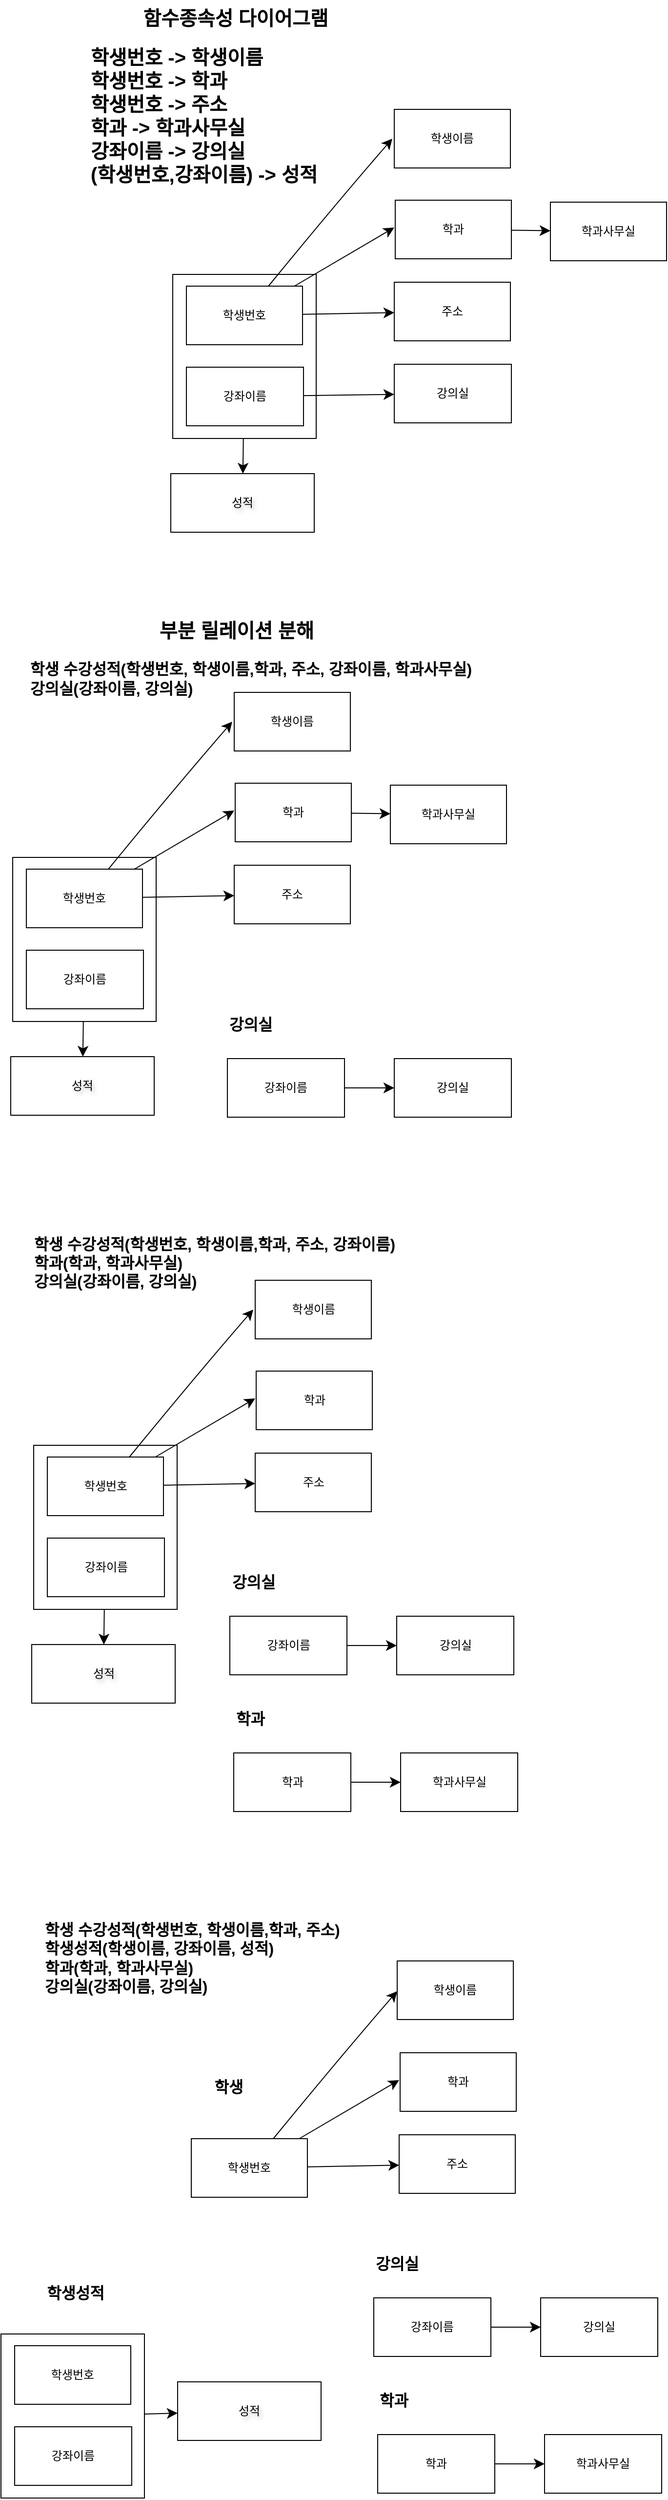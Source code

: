 <mxfile version="24.2.3" type="device">
  <diagram name="함수종속성" id="x53VsD6eBkvYvA92Hh9e">
    <mxGraphModel dx="1834" dy="1230" grid="0" gridSize="10" guides="1" tooltips="1" connect="1" arrows="1" fold="1" page="0" pageScale="1" pageWidth="827" pageHeight="1169" math="0" shadow="0">
      <root>
        <mxCell id="0" />
        <mxCell id="1" parent="0" />
        <mxCell id="JX8ajhXnU4sqlghmmxx1-1" value="&lt;b style=&quot;font-size: 20px;&quot;&gt;&lt;font style=&quot;font-size: 20px;&quot;&gt;학생번호 -&amp;gt; 학생이름&lt;/font&gt;&lt;/b&gt;&lt;div style=&quot;font-size: 20px;&quot;&gt;&lt;b&gt;&lt;font style=&quot;font-size: 20px;&quot;&gt;학생번호 -&amp;gt; 학과&lt;/font&gt;&lt;/b&gt;&lt;/div&gt;&lt;div style=&quot;font-size: 20px;&quot;&gt;&lt;b&gt;&lt;font style=&quot;font-size: 20px;&quot;&gt;학생번호 -&amp;gt; 주소&lt;/font&gt;&lt;/b&gt;&lt;/div&gt;&lt;div style=&quot;font-size: 20px;&quot;&gt;&lt;b&gt;&lt;font style=&quot;font-size: 20px;&quot;&gt;학과 -&amp;gt; 학과사무실&lt;/font&gt;&lt;/b&gt;&lt;/div&gt;&lt;div style=&quot;font-size: 20px;&quot;&gt;&lt;b&gt;&lt;font style=&quot;font-size: 20px;&quot;&gt;강좌이름 -&amp;gt; 강의실&lt;/font&gt;&lt;/b&gt;&lt;/div&gt;&lt;div style=&quot;font-size: 20px;&quot;&gt;&lt;b&gt;&lt;font style=&quot;font-size: 20px;&quot;&gt;(학생번호,강좌이름) -&amp;gt; 성적&lt;/font&gt;&lt;/b&gt;&lt;/div&gt;&lt;div style=&quot;font-size: 20px;&quot;&gt;&lt;b&gt;&lt;font style=&quot;font-size: 20px;&quot;&gt;&lt;br&gt;&lt;/font&gt;&lt;/b&gt;&lt;/div&gt;" style="text;html=1;align=left;verticalAlign=middle;resizable=0;points=[];autosize=1;strokeColor=none;fillColor=none;fontSize=16;" vertex="1" parent="1">
          <mxGeometry x="-68" y="-294" width="266" height="180" as="geometry" />
        </mxCell>
        <mxCell id="JX8ajhXnU4sqlghmmxx1-2" value="함수종속성 다이어그램" style="text;html=1;align=center;verticalAlign=middle;resizable=0;points=[];autosize=1;strokeColor=none;fillColor=none;fontSize=20;fontStyle=1" vertex="1" parent="1">
          <mxGeometry x="-30" y="-334" width="224" height="36" as="geometry" />
        </mxCell>
        <mxCell id="JX8ajhXnU4sqlghmmxx1-21" value="" style="group" vertex="1" connectable="0" parent="1">
          <mxGeometry x="16" y="-222" width="508" height="433" as="geometry" />
        </mxCell>
        <mxCell id="JX8ajhXnU4sqlghmmxx1-19" value="" style="edgeStyle=none;curved=1;rounded=0;orthogonalLoop=1;jettySize=auto;html=1;fontSize=12;startSize=8;endSize=8;" edge="1" parent="JX8ajhXnU4sqlghmmxx1-21" source="JX8ajhXnU4sqlghmmxx1-15" target="JX8ajhXnU4sqlghmmxx1-18">
          <mxGeometry relative="1" as="geometry" />
        </mxCell>
        <mxCell id="JX8ajhXnU4sqlghmmxx1-15" value="" style="rounded=0;whiteSpace=wrap;html=1;textShadow=1;" vertex="1" parent="JX8ajhXnU4sqlghmmxx1-21">
          <mxGeometry x="2" y="169" width="147" height="168" as="geometry" />
        </mxCell>
        <mxCell id="JX8ajhXnU4sqlghmmxx1-6" value="" style="edgeStyle=none;curved=1;rounded=0;orthogonalLoop=1;jettySize=auto;html=1;fontSize=12;startSize=8;endSize=8;" edge="1" parent="JX8ajhXnU4sqlghmmxx1-21" source="JX8ajhXnU4sqlghmmxx1-3">
          <mxGeometry relative="1" as="geometry">
            <mxPoint x="227" y="30" as="targetPoint" />
            <Array as="points">
              <mxPoint x="168" y="98" />
            </Array>
          </mxGeometry>
        </mxCell>
        <mxCell id="JX8ajhXnU4sqlghmmxx1-8" value="" style="edgeStyle=none;curved=1;rounded=0;orthogonalLoop=1;jettySize=auto;html=1;fontSize=12;startSize=8;endSize=8;" edge="1" parent="JX8ajhXnU4sqlghmmxx1-21" source="JX8ajhXnU4sqlghmmxx1-3">
          <mxGeometry relative="1" as="geometry">
            <mxPoint x="229" y="121" as="targetPoint" />
          </mxGeometry>
        </mxCell>
        <mxCell id="JX8ajhXnU4sqlghmmxx1-10" value="" style="edgeStyle=none;curved=1;rounded=0;orthogonalLoop=1;jettySize=auto;html=1;fontSize=12;startSize=8;endSize=8;" edge="1" parent="JX8ajhXnU4sqlghmmxx1-21" source="JX8ajhXnU4sqlghmmxx1-3" target="JX8ajhXnU4sqlghmmxx1-9">
          <mxGeometry relative="1" as="geometry" />
        </mxCell>
        <mxCell id="JX8ajhXnU4sqlghmmxx1-3" value="학생번호" style="rounded=0;whiteSpace=wrap;html=1;" vertex="1" parent="JX8ajhXnU4sqlghmmxx1-21">
          <mxGeometry x="16" y="181" width="119" height="60" as="geometry" />
        </mxCell>
        <mxCell id="JX8ajhXnU4sqlghmmxx1-12" value="" style="edgeStyle=none;curved=1;rounded=0;orthogonalLoop=1;jettySize=auto;html=1;fontSize=12;startSize=8;endSize=8;" edge="1" parent="JX8ajhXnU4sqlghmmxx1-21" source="JX8ajhXnU4sqlghmmxx1-4" target="JX8ajhXnU4sqlghmmxx1-11">
          <mxGeometry relative="1" as="geometry" />
        </mxCell>
        <mxCell id="JX8ajhXnU4sqlghmmxx1-4" value="강좌이름" style="rounded=0;whiteSpace=wrap;html=1;" vertex="1" parent="JX8ajhXnU4sqlghmmxx1-21">
          <mxGeometry x="16" y="264" width="120" height="60" as="geometry" />
        </mxCell>
        <mxCell id="JX8ajhXnU4sqlghmmxx1-5" value="학생이름" style="rounded=0;whiteSpace=wrap;html=1;" vertex="1" parent="JX8ajhXnU4sqlghmmxx1-21">
          <mxGeometry x="229" width="119" height="60" as="geometry" />
        </mxCell>
        <mxCell id="JX8ajhXnU4sqlghmmxx1-14" value="" style="edgeStyle=none;curved=1;rounded=0;orthogonalLoop=1;jettySize=auto;html=1;fontSize=12;startSize=8;endSize=8;" edge="1" parent="JX8ajhXnU4sqlghmmxx1-21" source="JX8ajhXnU4sqlghmmxx1-7" target="JX8ajhXnU4sqlghmmxx1-13">
          <mxGeometry relative="1" as="geometry" />
        </mxCell>
        <mxCell id="JX8ajhXnU4sqlghmmxx1-7" value="학과" style="rounded=0;whiteSpace=wrap;html=1;" vertex="1" parent="JX8ajhXnU4sqlghmmxx1-21">
          <mxGeometry x="230" y="93" width="119" height="60" as="geometry" />
        </mxCell>
        <mxCell id="JX8ajhXnU4sqlghmmxx1-9" value="주소" style="rounded=0;whiteSpace=wrap;html=1;" vertex="1" parent="JX8ajhXnU4sqlghmmxx1-21">
          <mxGeometry x="229" y="177" width="119" height="60" as="geometry" />
        </mxCell>
        <mxCell id="JX8ajhXnU4sqlghmmxx1-11" value="강의실" style="rounded=0;whiteSpace=wrap;html=1;" vertex="1" parent="JX8ajhXnU4sqlghmmxx1-21">
          <mxGeometry x="229" y="261" width="120" height="60" as="geometry" />
        </mxCell>
        <mxCell id="JX8ajhXnU4sqlghmmxx1-13" value="학과사무실" style="rounded=0;whiteSpace=wrap;html=1;" vertex="1" parent="JX8ajhXnU4sqlghmmxx1-21">
          <mxGeometry x="389" y="95" width="119" height="60" as="geometry" />
        </mxCell>
        <mxCell id="JX8ajhXnU4sqlghmmxx1-18" value="성적" style="rounded=0;whiteSpace=wrap;html=1;textShadow=1;" vertex="1" parent="JX8ajhXnU4sqlghmmxx1-21">
          <mxGeometry y="373" width="147" height="60" as="geometry" />
        </mxCell>
        <mxCell id="JX8ajhXnU4sqlghmmxx1-44" value="학생 수강성적(학생번호, 학생이름,학과, 주소, 강좌이름)&lt;div&gt;학과(학과, 학과사무실)&lt;br&gt;&lt;div&gt;강의실(강좌이름, 강의실)&lt;/div&gt;&lt;/div&gt;" style="text;html=1;align=left;verticalAlign=middle;resizable=0;points=[];autosize=1;strokeColor=none;fillColor=none;fontSize=16;fontStyle=1" vertex="1" parent="1">
          <mxGeometry x="-126.5" y="924" width="416" height="70" as="geometry" />
        </mxCell>
        <mxCell id="JX8ajhXnU4sqlghmmxx1-45" value="" style="group" vertex="1" connectable="0" parent="1">
          <mxGeometry x="-148" y="375" width="513" height="435" as="geometry" />
        </mxCell>
        <mxCell id="JX8ajhXnU4sqlghmmxx1-23" value="" style="edgeStyle=none;curved=1;rounded=0;orthogonalLoop=1;jettySize=auto;html=1;fontSize=12;startSize=8;endSize=8;" edge="1" parent="JX8ajhXnU4sqlghmmxx1-45" source="JX8ajhXnU4sqlghmmxx1-24" target="JX8ajhXnU4sqlghmmxx1-37">
          <mxGeometry relative="1" as="geometry" />
        </mxCell>
        <mxCell id="JX8ajhXnU4sqlghmmxx1-24" value="" style="rounded=0;whiteSpace=wrap;html=1;textShadow=1;" vertex="1" parent="JX8ajhXnU4sqlghmmxx1-45">
          <mxGeometry x="2" y="169" width="147" height="168" as="geometry" />
        </mxCell>
        <mxCell id="JX8ajhXnU4sqlghmmxx1-25" value="" style="edgeStyle=none;curved=1;rounded=0;orthogonalLoop=1;jettySize=auto;html=1;fontSize=12;startSize=8;endSize=8;" edge="1" parent="JX8ajhXnU4sqlghmmxx1-45" source="JX8ajhXnU4sqlghmmxx1-28">
          <mxGeometry relative="1" as="geometry">
            <mxPoint x="227" y="30" as="targetPoint" />
            <Array as="points">
              <mxPoint x="168" y="98" />
            </Array>
          </mxGeometry>
        </mxCell>
        <mxCell id="JX8ajhXnU4sqlghmmxx1-26" value="" style="edgeStyle=none;curved=1;rounded=0;orthogonalLoop=1;jettySize=auto;html=1;fontSize=12;startSize=8;endSize=8;" edge="1" parent="JX8ajhXnU4sqlghmmxx1-45" source="JX8ajhXnU4sqlghmmxx1-28">
          <mxGeometry relative="1" as="geometry">
            <mxPoint x="229" y="121" as="targetPoint" />
          </mxGeometry>
        </mxCell>
        <mxCell id="JX8ajhXnU4sqlghmmxx1-27" value="" style="edgeStyle=none;curved=1;rounded=0;orthogonalLoop=1;jettySize=auto;html=1;fontSize=12;startSize=8;endSize=8;" edge="1" parent="JX8ajhXnU4sqlghmmxx1-45" source="JX8ajhXnU4sqlghmmxx1-28" target="JX8ajhXnU4sqlghmmxx1-34">
          <mxGeometry relative="1" as="geometry" />
        </mxCell>
        <mxCell id="JX8ajhXnU4sqlghmmxx1-28" value="학생번호" style="rounded=0;whiteSpace=wrap;html=1;" vertex="1" parent="JX8ajhXnU4sqlghmmxx1-45">
          <mxGeometry x="16" y="181" width="119" height="60" as="geometry" />
        </mxCell>
        <mxCell id="JX8ajhXnU4sqlghmmxx1-30" value="강좌이름" style="rounded=0;whiteSpace=wrap;html=1;" vertex="1" parent="JX8ajhXnU4sqlghmmxx1-45">
          <mxGeometry x="16" y="264" width="120" height="60" as="geometry" />
        </mxCell>
        <mxCell id="JX8ajhXnU4sqlghmmxx1-31" value="학생이름" style="rounded=0;whiteSpace=wrap;html=1;" vertex="1" parent="JX8ajhXnU4sqlghmmxx1-45">
          <mxGeometry x="229" width="119" height="60" as="geometry" />
        </mxCell>
        <mxCell id="JX8ajhXnU4sqlghmmxx1-32" value="" style="edgeStyle=none;curved=1;rounded=0;orthogonalLoop=1;jettySize=auto;html=1;fontSize=12;startSize=8;endSize=8;" edge="1" parent="JX8ajhXnU4sqlghmmxx1-45" source="JX8ajhXnU4sqlghmmxx1-33" target="JX8ajhXnU4sqlghmmxx1-36">
          <mxGeometry relative="1" as="geometry" />
        </mxCell>
        <mxCell id="JX8ajhXnU4sqlghmmxx1-33" value="학과" style="rounded=0;whiteSpace=wrap;html=1;" vertex="1" parent="JX8ajhXnU4sqlghmmxx1-45">
          <mxGeometry x="230" y="93" width="119" height="60" as="geometry" />
        </mxCell>
        <mxCell id="JX8ajhXnU4sqlghmmxx1-34" value="주소" style="rounded=0;whiteSpace=wrap;html=1;" vertex="1" parent="JX8ajhXnU4sqlghmmxx1-45">
          <mxGeometry x="229" y="177" width="119" height="60" as="geometry" />
        </mxCell>
        <mxCell id="JX8ajhXnU4sqlghmmxx1-36" value="학과사무실" style="rounded=0;whiteSpace=wrap;html=1;" vertex="1" parent="JX8ajhXnU4sqlghmmxx1-45">
          <mxGeometry x="389" y="95" width="119" height="60" as="geometry" />
        </mxCell>
        <mxCell id="JX8ajhXnU4sqlghmmxx1-37" value="성적" style="rounded=0;whiteSpace=wrap;html=1;textShadow=1;" vertex="1" parent="JX8ajhXnU4sqlghmmxx1-45">
          <mxGeometry y="373" width="147" height="60" as="geometry" />
        </mxCell>
        <mxCell id="JX8ajhXnU4sqlghmmxx1-40" value="강의실" style="rounded=0;whiteSpace=wrap;html=1;" vertex="1" parent="JX8ajhXnU4sqlghmmxx1-45">
          <mxGeometry x="393" y="375" width="120" height="60" as="geometry" />
        </mxCell>
        <mxCell id="JX8ajhXnU4sqlghmmxx1-42" value="" style="edgeStyle=none;curved=1;rounded=0;orthogonalLoop=1;jettySize=auto;html=1;fontSize=12;startSize=8;endSize=8;" edge="1" parent="JX8ajhXnU4sqlghmmxx1-45" source="JX8ajhXnU4sqlghmmxx1-41" target="JX8ajhXnU4sqlghmmxx1-40">
          <mxGeometry relative="1" as="geometry" />
        </mxCell>
        <mxCell id="JX8ajhXnU4sqlghmmxx1-41" value="강좌이름" style="rounded=0;whiteSpace=wrap;html=1;" vertex="1" parent="JX8ajhXnU4sqlghmmxx1-45">
          <mxGeometry x="222" y="375" width="120" height="60" as="geometry" />
        </mxCell>
        <mxCell id="JX8ajhXnU4sqlghmmxx1-43" value="강의실" style="text;html=1;align=left;verticalAlign=middle;resizable=0;points=[];autosize=1;strokeColor=none;fillColor=none;fontSize=16;fontStyle=1" vertex="1" parent="JX8ajhXnU4sqlghmmxx1-45">
          <mxGeometry x="222" y="324" width="66" height="31" as="geometry" />
        </mxCell>
        <mxCell id="JX8ajhXnU4sqlghmmxx1-69" value="" style="group" vertex="1" connectable="0" parent="1">
          <mxGeometry x="-126.5" y="977" width="498" height="544" as="geometry" />
        </mxCell>
        <mxCell id="JX8ajhXnU4sqlghmmxx1-48" value="" style="edgeStyle=none;curved=1;rounded=0;orthogonalLoop=1;jettySize=auto;html=1;fontSize=12;startSize=8;endSize=8;" edge="1" parent="JX8ajhXnU4sqlghmmxx1-69" source="JX8ajhXnU4sqlghmmxx1-49" target="JX8ajhXnU4sqlghmmxx1-60">
          <mxGeometry relative="1" as="geometry" />
        </mxCell>
        <mxCell id="JX8ajhXnU4sqlghmmxx1-49" value="" style="rounded=0;whiteSpace=wrap;html=1;textShadow=1;container=0;" vertex="1" parent="JX8ajhXnU4sqlghmmxx1-69">
          <mxGeometry x="2" y="169" width="147" height="168" as="geometry" />
        </mxCell>
        <mxCell id="JX8ajhXnU4sqlghmmxx1-50" value="" style="edgeStyle=none;curved=1;rounded=0;orthogonalLoop=1;jettySize=auto;html=1;fontSize=12;startSize=8;endSize=8;" edge="1" parent="JX8ajhXnU4sqlghmmxx1-69" source="JX8ajhXnU4sqlghmmxx1-53">
          <mxGeometry relative="1" as="geometry">
            <mxPoint x="227" y="30" as="targetPoint" />
            <Array as="points">
              <mxPoint x="168" y="98" />
            </Array>
          </mxGeometry>
        </mxCell>
        <mxCell id="JX8ajhXnU4sqlghmmxx1-51" value="" style="edgeStyle=none;curved=1;rounded=0;orthogonalLoop=1;jettySize=auto;html=1;fontSize=12;startSize=8;endSize=8;" edge="1" parent="JX8ajhXnU4sqlghmmxx1-69" source="JX8ajhXnU4sqlghmmxx1-53">
          <mxGeometry relative="1" as="geometry">
            <mxPoint x="229" y="121" as="targetPoint" />
          </mxGeometry>
        </mxCell>
        <mxCell id="JX8ajhXnU4sqlghmmxx1-52" value="" style="edgeStyle=none;curved=1;rounded=0;orthogonalLoop=1;jettySize=auto;html=1;fontSize=12;startSize=8;endSize=8;" edge="1" parent="JX8ajhXnU4sqlghmmxx1-69" source="JX8ajhXnU4sqlghmmxx1-53" target="JX8ajhXnU4sqlghmmxx1-58">
          <mxGeometry relative="1" as="geometry" />
        </mxCell>
        <mxCell id="JX8ajhXnU4sqlghmmxx1-53" value="학생번호" style="rounded=0;whiteSpace=wrap;html=1;container=0;" vertex="1" parent="JX8ajhXnU4sqlghmmxx1-69">
          <mxGeometry x="16" y="181" width="119" height="60" as="geometry" />
        </mxCell>
        <mxCell id="JX8ajhXnU4sqlghmmxx1-54" value="강좌이름" style="rounded=0;whiteSpace=wrap;html=1;container=0;" vertex="1" parent="JX8ajhXnU4sqlghmmxx1-69">
          <mxGeometry x="16" y="264" width="120" height="60" as="geometry" />
        </mxCell>
        <mxCell id="JX8ajhXnU4sqlghmmxx1-55" value="학생이름" style="rounded=0;whiteSpace=wrap;html=1;container=0;" vertex="1" parent="JX8ajhXnU4sqlghmmxx1-69">
          <mxGeometry x="229" width="119" height="60" as="geometry" />
        </mxCell>
        <mxCell id="JX8ajhXnU4sqlghmmxx1-57" value="학과" style="rounded=0;whiteSpace=wrap;html=1;container=0;" vertex="1" parent="JX8ajhXnU4sqlghmmxx1-69">
          <mxGeometry x="230" y="93" width="119" height="60" as="geometry" />
        </mxCell>
        <mxCell id="JX8ajhXnU4sqlghmmxx1-58" value="주소" style="rounded=0;whiteSpace=wrap;html=1;container=0;" vertex="1" parent="JX8ajhXnU4sqlghmmxx1-69">
          <mxGeometry x="229" y="177" width="119" height="60" as="geometry" />
        </mxCell>
        <mxCell id="JX8ajhXnU4sqlghmmxx1-60" value="성적" style="rounded=0;whiteSpace=wrap;html=1;textShadow=1;container=0;" vertex="1" parent="JX8ajhXnU4sqlghmmxx1-69">
          <mxGeometry y="373" width="147" height="60" as="geometry" />
        </mxCell>
        <mxCell id="JX8ajhXnU4sqlghmmxx1-61" value="학과사무실" style="rounded=0;whiteSpace=wrap;html=1;container=0;" vertex="1" parent="JX8ajhXnU4sqlghmmxx1-69">
          <mxGeometry x="378" y="484" width="120" height="60" as="geometry" />
        </mxCell>
        <mxCell id="JX8ajhXnU4sqlghmmxx1-62" value="" style="edgeStyle=none;curved=1;rounded=0;orthogonalLoop=1;jettySize=auto;html=1;fontSize=12;startSize=8;endSize=8;" edge="1" parent="JX8ajhXnU4sqlghmmxx1-69" source="JX8ajhXnU4sqlghmmxx1-63" target="JX8ajhXnU4sqlghmmxx1-61">
          <mxGeometry relative="1" as="geometry" />
        </mxCell>
        <mxCell id="JX8ajhXnU4sqlghmmxx1-63" value="학과" style="rounded=0;whiteSpace=wrap;html=1;container=0;" vertex="1" parent="JX8ajhXnU4sqlghmmxx1-69">
          <mxGeometry x="207" y="484" width="120" height="60" as="geometry" />
        </mxCell>
        <mxCell id="JX8ajhXnU4sqlghmmxx1-64" value="학과" style="text;html=1;align=left;verticalAlign=middle;resizable=0;points=[];autosize=1;strokeColor=none;fillColor=none;fontSize=16;fontStyle=1;container=0;" vertex="1" parent="JX8ajhXnU4sqlghmmxx1-69">
          <mxGeometry x="207" y="433" width="50" height="31" as="geometry" />
        </mxCell>
        <mxCell id="JX8ajhXnU4sqlghmmxx1-65" value="강의실" style="rounded=0;whiteSpace=wrap;html=1;container=0;" vertex="1" parent="JX8ajhXnU4sqlghmmxx1-69">
          <mxGeometry x="374" y="344" width="120" height="60" as="geometry" />
        </mxCell>
        <mxCell id="JX8ajhXnU4sqlghmmxx1-66" value="" style="edgeStyle=none;curved=1;rounded=0;orthogonalLoop=1;jettySize=auto;html=1;fontSize=12;startSize=8;endSize=8;" edge="1" parent="JX8ajhXnU4sqlghmmxx1-69" source="JX8ajhXnU4sqlghmmxx1-67" target="JX8ajhXnU4sqlghmmxx1-65">
          <mxGeometry relative="1" as="geometry" />
        </mxCell>
        <mxCell id="JX8ajhXnU4sqlghmmxx1-67" value="강좌이름" style="rounded=0;whiteSpace=wrap;html=1;container=0;" vertex="1" parent="JX8ajhXnU4sqlghmmxx1-69">
          <mxGeometry x="203" y="344" width="120" height="60" as="geometry" />
        </mxCell>
        <mxCell id="JX8ajhXnU4sqlghmmxx1-68" value="강의실" style="text;html=1;align=left;verticalAlign=middle;resizable=0;points=[];autosize=1;strokeColor=none;fillColor=none;fontSize=16;fontStyle=1;container=0;" vertex="1" parent="JX8ajhXnU4sqlghmmxx1-69">
          <mxGeometry x="203" y="293" width="66" height="31" as="geometry" />
        </mxCell>
        <mxCell id="JX8ajhXnU4sqlghmmxx1-70" value="학생 수강성적(학생번호, 학생이름,학과, 주소)&lt;div&gt;학생성적(학생이름, 강좌이름, 성적)&lt;/div&gt;&lt;div&gt;학과(학과, 학과사무실)&lt;br&gt;&lt;div&gt;강의실(강좌이름, 강의실)&lt;/div&gt;&lt;/div&gt;" style="text;html=1;align=left;verticalAlign=middle;resizable=0;points=[];autosize=1;strokeColor=none;fillColor=none;fontSize=16;fontStyle=1" vertex="1" parent="1">
          <mxGeometry x="-115" y="1626" width="343" height="89" as="geometry" />
        </mxCell>
        <mxCell id="JX8ajhXnU4sqlghmmxx1-98" value="" style="group" vertex="1" connectable="0" parent="1">
          <mxGeometry x="-158" y="1674" width="677" height="551" as="geometry" />
        </mxCell>
        <mxCell id="JX8ajhXnU4sqlghmmxx1-74" value="" style="edgeStyle=none;curved=1;rounded=0;orthogonalLoop=1;jettySize=auto;html=1;fontSize=12;startSize=8;endSize=8;" edge="1" parent="JX8ajhXnU4sqlghmmxx1-98" source="JX8ajhXnU4sqlghmmxx1-77">
          <mxGeometry relative="1" as="geometry">
            <mxPoint x="406" y="31" as="targetPoint" />
            <Array as="points">
              <mxPoint x="347" y="99" />
            </Array>
          </mxGeometry>
        </mxCell>
        <mxCell id="JX8ajhXnU4sqlghmmxx1-75" value="" style="edgeStyle=none;curved=1;rounded=0;orthogonalLoop=1;jettySize=auto;html=1;fontSize=12;startSize=8;endSize=8;" edge="1" parent="JX8ajhXnU4sqlghmmxx1-98" source="JX8ajhXnU4sqlghmmxx1-77">
          <mxGeometry relative="1" as="geometry">
            <mxPoint x="408" y="122" as="targetPoint" />
          </mxGeometry>
        </mxCell>
        <mxCell id="JX8ajhXnU4sqlghmmxx1-76" value="" style="edgeStyle=none;curved=1;rounded=0;orthogonalLoop=1;jettySize=auto;html=1;fontSize=12;startSize=8;endSize=8;" edge="1" parent="JX8ajhXnU4sqlghmmxx1-98" source="JX8ajhXnU4sqlghmmxx1-77" target="JX8ajhXnU4sqlghmmxx1-81">
          <mxGeometry relative="1" as="geometry" />
        </mxCell>
        <mxCell id="JX8ajhXnU4sqlghmmxx1-77" value="학생번호" style="rounded=0;whiteSpace=wrap;html=1;container=0;" vertex="1" parent="JX8ajhXnU4sqlghmmxx1-98">
          <mxGeometry x="195" y="182" width="119" height="60" as="geometry" />
        </mxCell>
        <mxCell id="JX8ajhXnU4sqlghmmxx1-79" value="학생이름" style="rounded=0;whiteSpace=wrap;html=1;container=0;" vertex="1" parent="JX8ajhXnU4sqlghmmxx1-98">
          <mxGeometry x="406" width="119" height="60" as="geometry" />
        </mxCell>
        <mxCell id="JX8ajhXnU4sqlghmmxx1-80" value="학과" style="rounded=0;whiteSpace=wrap;html=1;container=0;" vertex="1" parent="JX8ajhXnU4sqlghmmxx1-98">
          <mxGeometry x="409" y="94" width="119" height="60" as="geometry" />
        </mxCell>
        <mxCell id="JX8ajhXnU4sqlghmmxx1-81" value="주소" style="rounded=0;whiteSpace=wrap;html=1;container=0;" vertex="1" parent="JX8ajhXnU4sqlghmmxx1-98">
          <mxGeometry x="408" y="178" width="119" height="60" as="geometry" />
        </mxCell>
        <mxCell id="JX8ajhXnU4sqlghmmxx1-82" value="성적" style="rounded=0;whiteSpace=wrap;html=1;textShadow=1;container=0;" vertex="1" parent="JX8ajhXnU4sqlghmmxx1-98">
          <mxGeometry x="181" y="431" width="147" height="60" as="geometry" />
        </mxCell>
        <mxCell id="JX8ajhXnU4sqlghmmxx1-83" value="학과사무실" style="rounded=0;whiteSpace=wrap;html=1;container=0;" vertex="1" parent="JX8ajhXnU4sqlghmmxx1-98">
          <mxGeometry x="557" y="485" width="120" height="60" as="geometry" />
        </mxCell>
        <mxCell id="JX8ajhXnU4sqlghmmxx1-84" value="" style="edgeStyle=none;curved=1;rounded=0;orthogonalLoop=1;jettySize=auto;html=1;fontSize=12;startSize=8;endSize=8;" edge="1" parent="JX8ajhXnU4sqlghmmxx1-98" source="JX8ajhXnU4sqlghmmxx1-85" target="JX8ajhXnU4sqlghmmxx1-83">
          <mxGeometry relative="1" as="geometry" />
        </mxCell>
        <mxCell id="JX8ajhXnU4sqlghmmxx1-85" value="학과" style="rounded=0;whiteSpace=wrap;html=1;container=0;" vertex="1" parent="JX8ajhXnU4sqlghmmxx1-98">
          <mxGeometry x="386" y="485" width="120" height="60" as="geometry" />
        </mxCell>
        <mxCell id="JX8ajhXnU4sqlghmmxx1-86" value="학과" style="text;html=1;align=left;verticalAlign=middle;resizable=0;points=[];autosize=1;strokeColor=none;fillColor=none;fontSize=16;fontStyle=1;container=0;" vertex="1" parent="JX8ajhXnU4sqlghmmxx1-98">
          <mxGeometry x="386" y="434" width="50" height="31" as="geometry" />
        </mxCell>
        <mxCell id="JX8ajhXnU4sqlghmmxx1-87" value="강의실" style="rounded=0;whiteSpace=wrap;html=1;container=0;" vertex="1" parent="JX8ajhXnU4sqlghmmxx1-98">
          <mxGeometry x="553" y="345" width="120" height="60" as="geometry" />
        </mxCell>
        <mxCell id="JX8ajhXnU4sqlghmmxx1-88" value="" style="edgeStyle=none;curved=1;rounded=0;orthogonalLoop=1;jettySize=auto;html=1;fontSize=12;startSize=8;endSize=8;" edge="1" parent="JX8ajhXnU4sqlghmmxx1-98" source="JX8ajhXnU4sqlghmmxx1-89" target="JX8ajhXnU4sqlghmmxx1-87">
          <mxGeometry relative="1" as="geometry" />
        </mxCell>
        <mxCell id="JX8ajhXnU4sqlghmmxx1-89" value="강좌이름" style="rounded=0;whiteSpace=wrap;html=1;container=0;" vertex="1" parent="JX8ajhXnU4sqlghmmxx1-98">
          <mxGeometry x="382" y="345" width="120" height="60" as="geometry" />
        </mxCell>
        <mxCell id="JX8ajhXnU4sqlghmmxx1-90" value="강의실" style="text;html=1;align=left;verticalAlign=middle;resizable=0;points=[];autosize=1;strokeColor=none;fillColor=none;fontSize=16;fontStyle=1;container=0;" vertex="1" parent="JX8ajhXnU4sqlghmmxx1-98">
          <mxGeometry x="382" y="294" width="66" height="31" as="geometry" />
        </mxCell>
        <mxCell id="JX8ajhXnU4sqlghmmxx1-95" value="" style="edgeStyle=none;curved=1;rounded=0;orthogonalLoop=1;jettySize=auto;html=1;fontSize=12;startSize=8;endSize=8;" edge="1" parent="JX8ajhXnU4sqlghmmxx1-98" source="JX8ajhXnU4sqlghmmxx1-92" target="JX8ajhXnU4sqlghmmxx1-82">
          <mxGeometry relative="1" as="geometry" />
        </mxCell>
        <mxCell id="JX8ajhXnU4sqlghmmxx1-92" value="" style="rounded=0;whiteSpace=wrap;html=1;textShadow=1;container=0;" vertex="1" parent="JX8ajhXnU4sqlghmmxx1-98">
          <mxGeometry y="382" width="147" height="168" as="geometry" />
        </mxCell>
        <mxCell id="JX8ajhXnU4sqlghmmxx1-93" value="학생번호" style="rounded=0;whiteSpace=wrap;html=1;container=0;" vertex="1" parent="JX8ajhXnU4sqlghmmxx1-98">
          <mxGeometry x="14" y="394" width="119" height="60" as="geometry" />
        </mxCell>
        <mxCell id="JX8ajhXnU4sqlghmmxx1-94" value="강좌이름" style="rounded=0;whiteSpace=wrap;html=1;container=0;" vertex="1" parent="JX8ajhXnU4sqlghmmxx1-98">
          <mxGeometry x="14" y="477" width="120" height="60" as="geometry" />
        </mxCell>
        <mxCell id="JX8ajhXnU4sqlghmmxx1-96" value="&lt;b&gt;학생성적&lt;/b&gt;" style="text;html=1;align=center;verticalAlign=middle;resizable=0;points=[];autosize=1;strokeColor=none;fillColor=none;fontSize=16;" vertex="1" parent="JX8ajhXnU4sqlghmmxx1-98">
          <mxGeometry x="34.5" y="324.5" width="82" height="31" as="geometry" />
        </mxCell>
        <mxCell id="JX8ajhXnU4sqlghmmxx1-97" value="&lt;b&gt;학생&lt;/b&gt;" style="text;html=1;align=center;verticalAlign=middle;resizable=0;points=[];autosize=1;strokeColor=none;fillColor=none;fontSize=16;" vertex="1" parent="JX8ajhXnU4sqlghmmxx1-98">
          <mxGeometry x="207.5" y="113.5" width="50" height="31" as="geometry" />
        </mxCell>
        <mxCell id="JX8ajhXnU4sqlghmmxx1-100" value="" style="group" vertex="1" connectable="0" parent="1">
          <mxGeometry x="-130" y="293" width="505" height="93" as="geometry" />
        </mxCell>
        <mxCell id="JX8ajhXnU4sqlghmmxx1-20" value="부분 릴레이션 분해" style="text;html=1;align=center;verticalAlign=middle;resizable=0;points=[];autosize=1;strokeColor=none;fillColor=none;fontSize=20;fontStyle=1" vertex="1" parent="JX8ajhXnU4sqlghmmxx1-100">
          <mxGeometry x="118" width="189" height="36" as="geometry" />
        </mxCell>
        <mxCell id="JX8ajhXnU4sqlghmmxx1-39" value="학생 수강성적(학생번호, 학생이름,학과, 주소, 강좌이름, 학과사무실)&lt;div&gt;강의실(강좌이름, 강의실)&lt;/div&gt;" style="text;html=1;align=left;verticalAlign=middle;resizable=0;points=[];autosize=1;strokeColor=none;fillColor=none;fontSize=16;fontStyle=1" vertex="1" parent="JX8ajhXnU4sqlghmmxx1-100">
          <mxGeometry y="43" width="505" height="50" as="geometry" />
        </mxCell>
      </root>
    </mxGraphModel>
  </diagram>
</mxfile>
